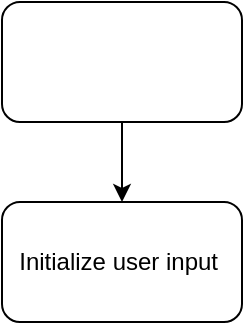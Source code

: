 <mxfile version="23.1.0" type="github">
  <diagram name="Page-1" id="UHAGqtnOZLy00CnhmZnk">
    <mxGraphModel dx="792" dy="1130" grid="1" gridSize="10" guides="1" tooltips="1" connect="1" arrows="1" fold="1" page="1" pageScale="1" pageWidth="850" pageHeight="1100" math="0" shadow="0">
      <root>
        <mxCell id="0" />
        <mxCell id="1" parent="0" />
        <mxCell id="w-VdQCyDQJL-NqUyVGXv-3" value="" style="edgeStyle=orthogonalEdgeStyle;rounded=0;orthogonalLoop=1;jettySize=auto;html=1;" edge="1" parent="1" source="w-VdQCyDQJL-NqUyVGXv-1" target="w-VdQCyDQJL-NqUyVGXv-2">
          <mxGeometry relative="1" as="geometry" />
        </mxCell>
        <mxCell id="w-VdQCyDQJL-NqUyVGXv-1" value="" style="rounded=1;whiteSpace=wrap;html=1;" vertex="1" parent="1">
          <mxGeometry x="290" y="120" width="120" height="60" as="geometry" />
        </mxCell>
        <mxCell id="w-VdQCyDQJL-NqUyVGXv-2" value="Initialize user input&amp;nbsp;" style="whiteSpace=wrap;html=1;rounded=1;" vertex="1" parent="1">
          <mxGeometry x="290" y="220" width="120" height="60" as="geometry" />
        </mxCell>
      </root>
    </mxGraphModel>
  </diagram>
</mxfile>
